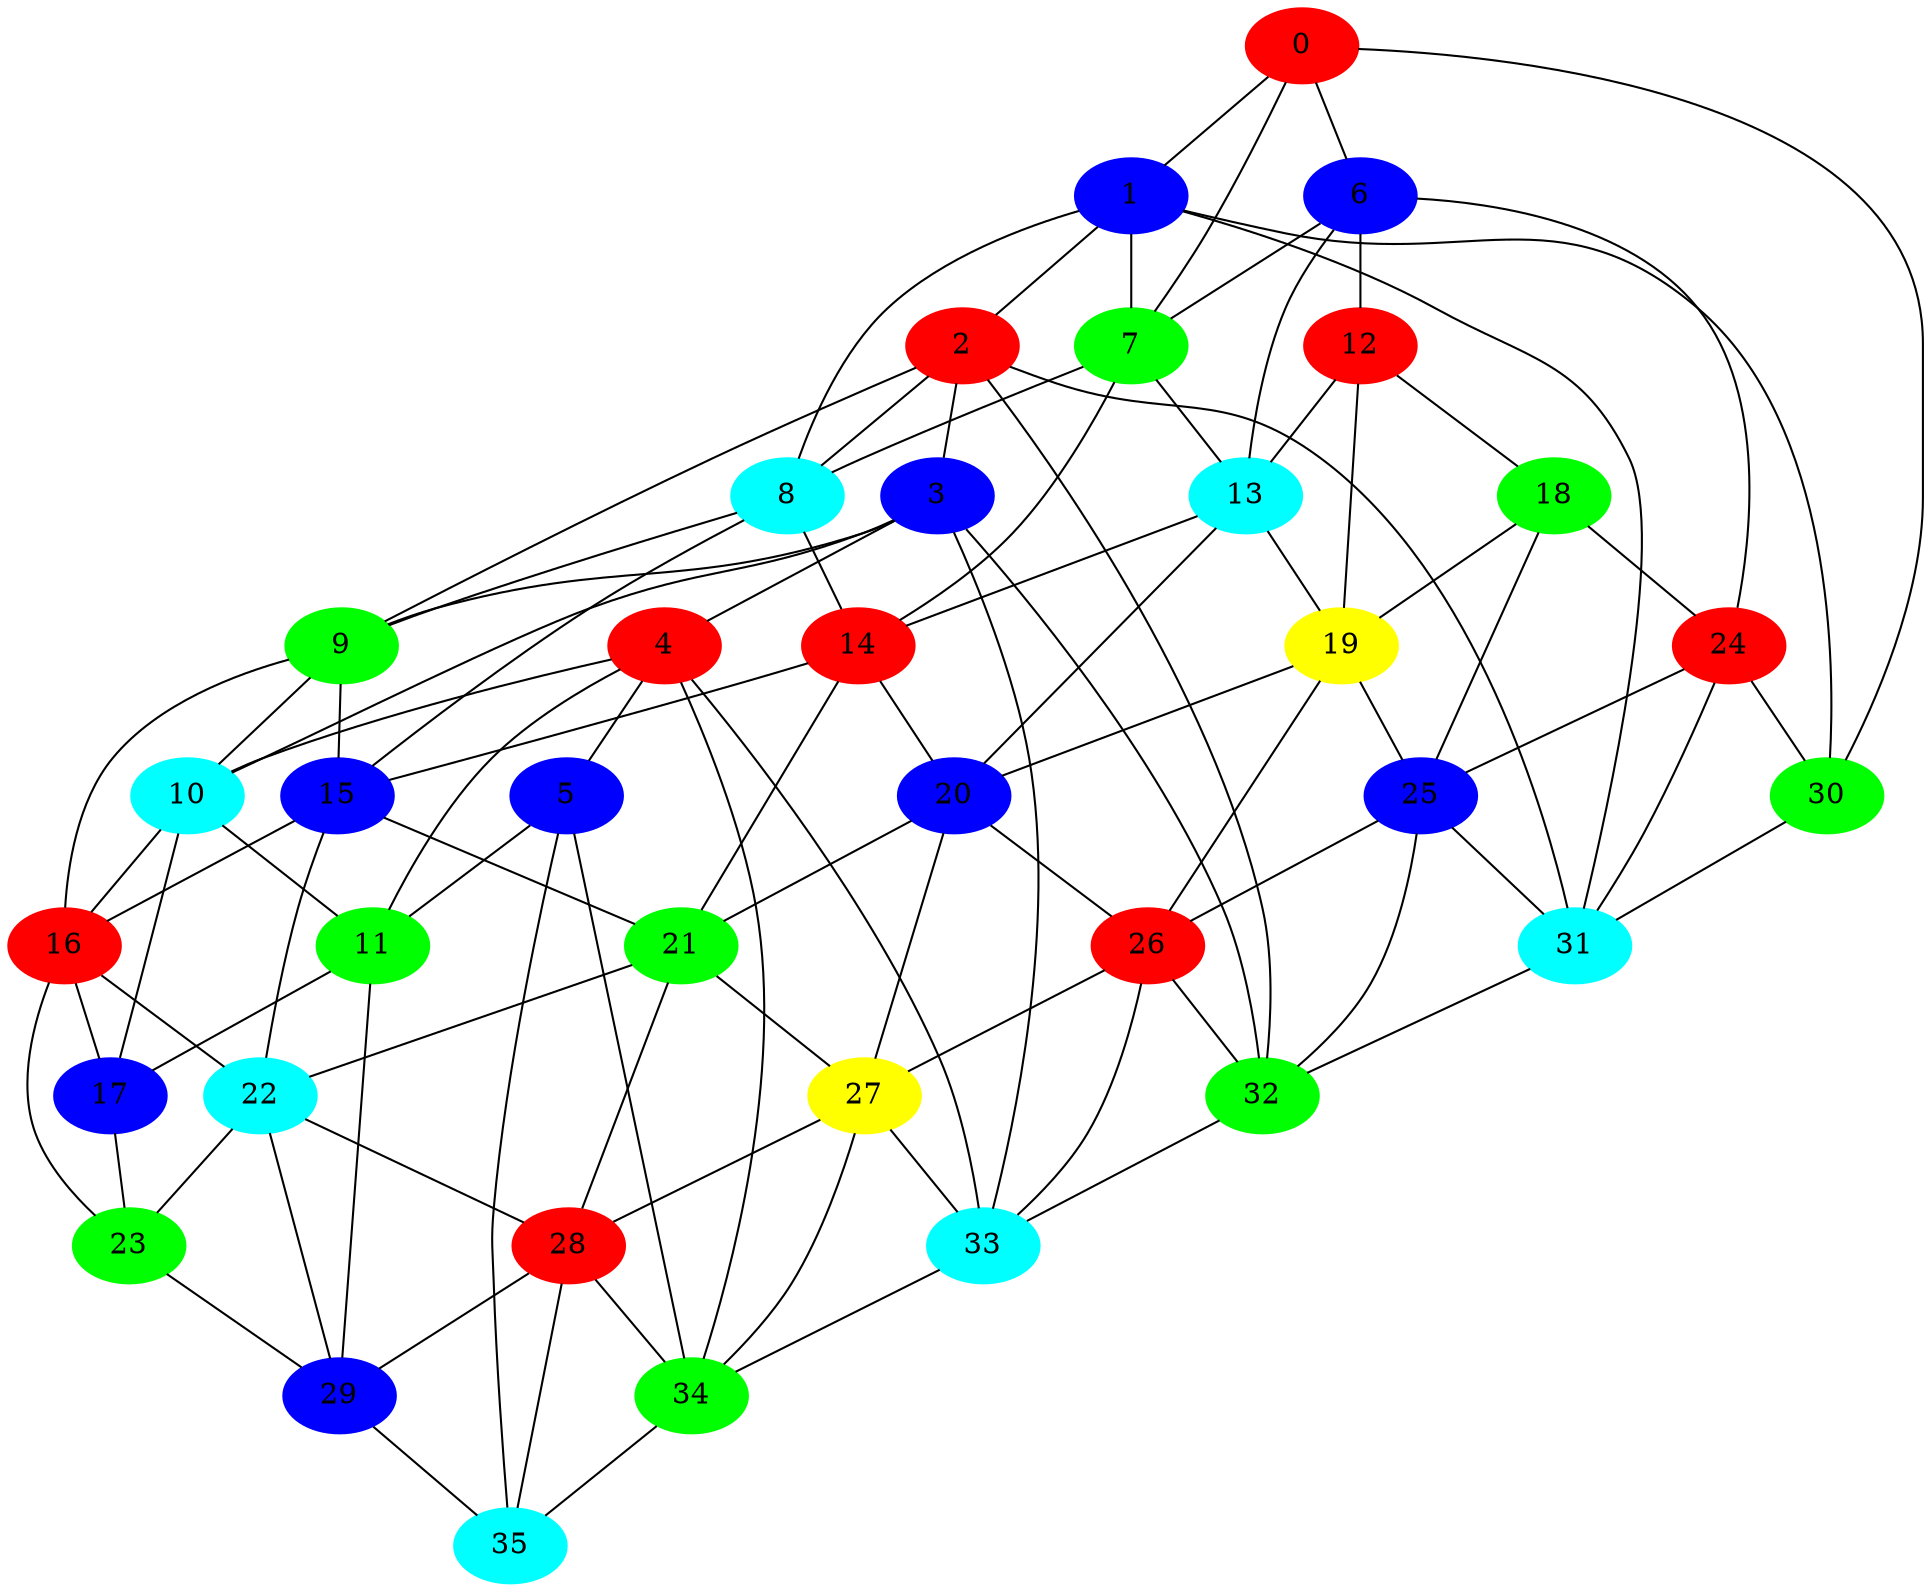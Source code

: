 graph planar_2
 { 
0 -- 1 ;
0 -- 6 ;
0 -- 7 ;
0 -- 30 ;
0 [color=red , style=filled]
1 -- 2 ;
1 -- 7 ;
1 -- 8 ;
1 -- 30 ;
1 -- 31 ;
1 [color=blue , style=filled]
2 -- 3 ;
2 -- 8 ;
2 -- 9 ;
2 -- 31 ;
2 -- 32 ;
2 [color=red , style=filled]
3 -- 4 ;
3 -- 9 ;
3 -- 10 ;
3 -- 32 ;
3 -- 33 ;
3 [color=blue , style=filled]
4 -- 5 ;
4 -- 10 ;
4 -- 11 ;
4 -- 33 ;
4 -- 34 ;
4 [color=red , style=filled]
5 -- 11 ;
5 -- 34 ;
5 -- 35 ;
5 [color=blue , style=filled]
6 -- 7 ;
6 -- 12 ;
6 -- 13 ;
6 -- 24 ;
6 [color=blue , style=filled]
7 -- 8 ;
7 -- 13 ;
7 -- 14 ;
7 [color=green , style=filled]
8 -- 9 ;
8 -- 14 ;
8 -- 15 ;
8 [color=cyan , style=filled]
9 -- 10 ;
9 -- 15 ;
9 -- 16 ;
9 [color=green , style=filled]
10 -- 11 ;
10 -- 16 ;
10 -- 17 ;
10 [color=cyan , style=filled]
11 -- 17 ;
11 -- 29 ;
11 [color=green , style=filled]
12 -- 13 ;
12 -- 18 ;
12 -- 19 ;
12 [color=red , style=filled]
13 -- 14 ;
13 -- 19 ;
13 -- 20 ;
13 [color=cyan , style=filled]
14 -- 15 ;
14 -- 20 ;
14 -- 21 ;
14 [color=red , style=filled]
15 -- 16 ;
15 -- 21 ;
15 -- 22 ;
15 [color=blue , style=filled]
16 -- 17 ;
16 -- 22 ;
16 -- 23 ;
16 [color=red , style=filled]
17 -- 23 ;
17 [color=blue , style=filled]
18 -- 19 ;
18 -- 24 ;
18 -- 25 ;
18 [color=green , style=filled]
19 -- 20 ;
19 -- 25 ;
19 -- 26 ;
19 [color=yellow , style=filled]
20 -- 21 ;
20 -- 26 ;
20 -- 27 ;
20 [color=blue , style=filled]
21 -- 22 ;
21 -- 27 ;
21 -- 28 ;
21 [color=green , style=filled]
22 -- 23 ;
22 -- 28 ;
22 -- 29 ;
22 [color=cyan , style=filled]
23 -- 29 ;
23 [color=green , style=filled]
24 -- 25 ;
24 -- 30 ;
24 -- 31 ;
24 [color=red , style=filled]
25 -- 26 ;
25 -- 31 ;
25 -- 32 ;
25 [color=blue , style=filled]
26 -- 27 ;
26 -- 32 ;
26 -- 33 ;
26 [color=red , style=filled]
27 -- 28 ;
27 -- 33 ;
27 -- 34 ;
27 [color=yellow , style=filled]
28 -- 29 ;
28 -- 34 ;
28 -- 35 ;
28 [color=red , style=filled]
29 -- 35 ;
29 [color=blue , style=filled]
30 -- 31 ;
30 [color=green , style=filled]
31 -- 32 ;
31 [color=cyan , style=filled]
32 -- 33 ;
32 [color=green , style=filled]
33 -- 34 ;
33 [color=cyan , style=filled]
34 -- 35 ;
34 [color=green , style=filled]
35 [color=cyan , style=filled]

}
